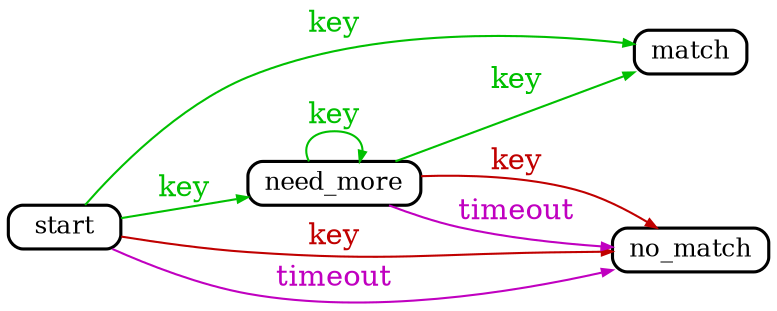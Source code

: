digraph key_state_machine
{
	graph [
		rankdir="LR"
		nodesep="0.2"
		ranksep="0.5"
		compound="true"
	]

	node [
		shape="Mrecord"
		fontsize="12"
		fillcolor="#ffffff"
		style="filled"
		height="0.2"
		penwidth="1.5"
		color="black"
	]

	edge [
		penwidth="1.0"
		arrowsize="0.5"
	]

	start [ label="start" ]

	need_more -> match     [ label="key"     fontcolor="#00c000" color="#00c000" ]
	start     -> match     [ label="key"     fontcolor="#00c000" color="#00c000" ]
	start     -> no_match  [ label="key"     fontcolor="#c00000" color="#c00000" ]
	start     -> no_match  [ label="timeout" fontcolor="#c000c0" color="#c000c0" ]
	need_more -> no_match  [ label="key"     fontcolor="#c00000" color="#c00000" ]
	need_more -> no_match  [ label="timeout" fontcolor="#c000c0" color="#c000c0" ]
	start     -> need_more [ label="key"     fontcolor="#00c000" color="#00c000" ]
	need_more -> need_more [ label="key"     fontcolor="#00c000" color="#00c000" ]

}

